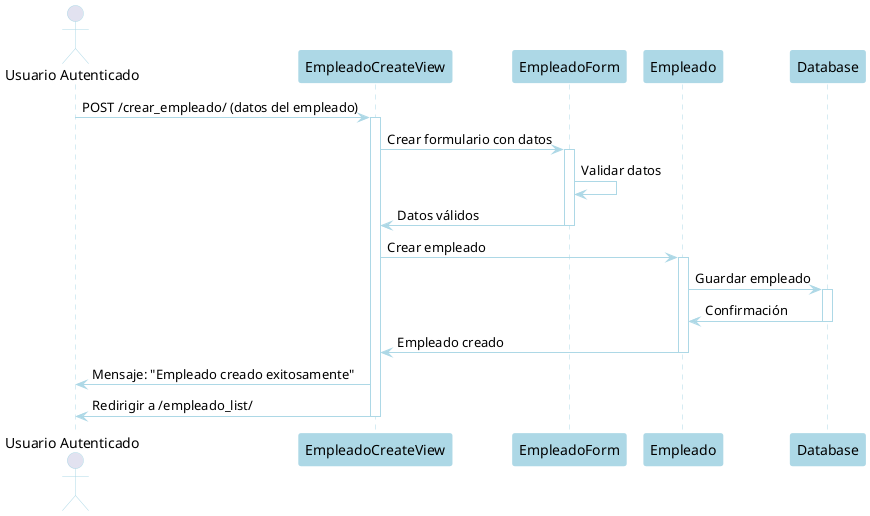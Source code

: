 @startuml
' Diagrama de Secuencia para Crear Empleado (Aplicación Empleados)

' Configuración de Estilo con Tono Azul
skinparam shadowing false
skinparam actorBorderColor LightBlue
skinparam participantBorderColor LightBlue
skinparam participantBackgroundColor LightBlue
skinparam arrowColor LightBlue
skinparam sequenceLifeLineBorderColor LightBlue

' Participantes
actor "Usuario Autenticado" as User
participant "EmpleadoCreateView" as View
participant "EmpleadoForm" as Form
participant "Empleado" as Model
participant "Database" as DB

' Flujo
User -> View: POST /crear_empleado/ (datos del empleado)
activate View
View -> Form: Crear formulario con datos
activate Form
Form -> Form: Validar datos
Form -> View: Datos válidos
deactivate Form

View -> Model: Crear empleado
activate Model
Model -> DB: Guardar empleado
activate DB
DB -> Model: Confirmación
deactivate DB
Model -> View: Empleado creado
deactivate Model

View -> User: Mensaje: "Empleado creado exitosamente"
View -> User: Redirigir a /empleado_list/
deactivate View

@enduml